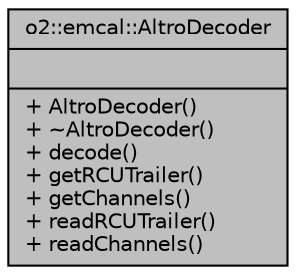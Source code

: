 digraph "o2::emcal::AltroDecoder"
{
 // INTERACTIVE_SVG=YES
  bgcolor="transparent";
  edge [fontname="Helvetica",fontsize="10",labelfontname="Helvetica",labelfontsize="10"];
  node [fontname="Helvetica",fontsize="10",shape=record];
  Node1 [label="{o2::emcal::AltroDecoder\n||+ AltroDecoder()\l+ ~AltroDecoder()\l+ decode()\l+ getRCUTrailer()\l+ getChannels()\l+ readRCUTrailer()\l+ readChannels()\l}",height=0.2,width=0.4,color="black", fillcolor="grey75", style="filled", fontcolor="black"];
}
